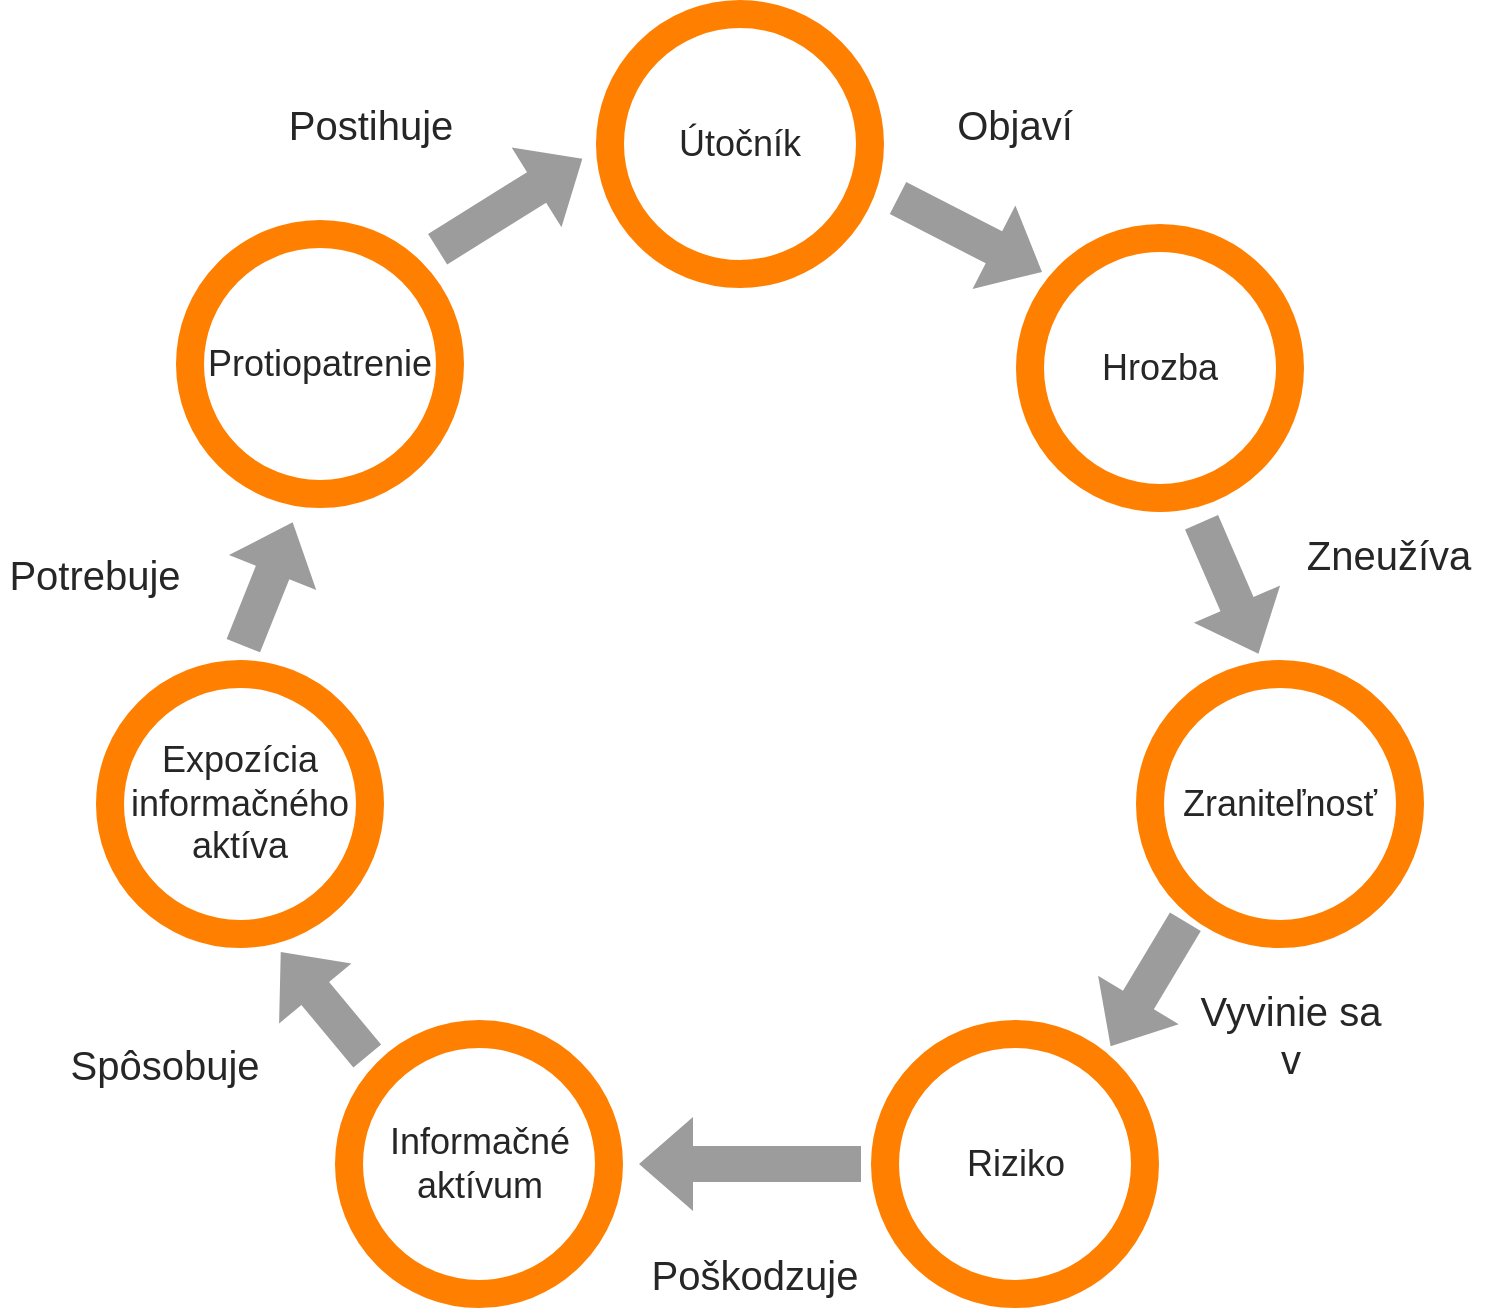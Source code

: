 <mxfile version="12.2.6" type="google" pages="1"><diagram id="P14XLoxm5kwDIDtlkHK1" name="Page-1"><mxGraphModel dx="1609" dy="931" grid="1" gridSize="10" guides="1" tooltips="1" connect="1" arrows="1" fold="1" page="1" pageScale="1" pageWidth="827" pageHeight="1169" math="0" shadow="0"><root><mxCell id="0"/><mxCell id="1" parent="0"/><mxCell id="r0DfNPbKt5wDCBW_aair-8" value="" style="shape=flexArrow;endArrow=classic;html=1;fontFamily=Arial;fontStyle=0;fontSize=16;fillColor=#9C9C9C;strokeColor=none;strokeWidth=9;" parent="1" edge="1"><mxGeometry width="50" height="50" relative="1" as="geometry"><mxPoint x="470" y="130" as="sourcePoint"/><mxPoint x="550" y="171" as="targetPoint"/></mxGeometry></mxCell><mxCell id="r0DfNPbKt5wDCBW_aair-9" value="" style="shape=flexArrow;endArrow=classic;html=1;fontFamily=Arial;fontStyle=0;fontSize=16;strokeColor=none;fillColor=#9C9C9C;strokeWidth=9;" parent="1" edge="1"><mxGeometry width="50" height="50" relative="1" as="geometry"><mxPoint x="624" y="290" as="sourcePoint"/><mxPoint x="656" y="364" as="targetPoint"/></mxGeometry></mxCell><mxCell id="r0DfNPbKt5wDCBW_aair-10" value="" style="shape=flexArrow;endArrow=classic;html=1;fontFamily=Arial;fontStyle=0;fontSize=16;strokeColor=none;fillColor=#9C9C9C;strokeWidth=9;" parent="1" edge="1"><mxGeometry width="50" height="50" relative="1" as="geometry"><mxPoint x="620" y="490" as="sourcePoint"/><mxPoint x="578" y="560" as="targetPoint"/></mxGeometry></mxCell><mxCell id="r0DfNPbKt5wDCBW_aair-11" value="" style="shape=flexArrow;endArrow=classic;html=1;fontFamily=Arial;fontStyle=0;fontSize=16;strokeColor=none;fillColor=#9C9C9C;strokeWidth=9;" parent="1" edge="1"><mxGeometry width="50" height="50" relative="1" as="geometry"><mxPoint x="460" y="615" as="sourcePoint"/><mxPoint x="340" y="615" as="targetPoint"/></mxGeometry></mxCell><mxCell id="r0DfNPbKt5wDCBW_aair-12" value="" style="shape=flexArrow;endArrow=classic;html=1;fontFamily=Arial;fontStyle=0;fontSize=16;strokeColor=none;fillColor=#9C9C9C;strokeWidth=9;" parent="1" edge="1"><mxGeometry width="50" height="50" relative="1" as="geometry"><mxPoint x="211.5" y="564.5" as="sourcePoint"/><mxPoint x="162.5" y="505.5" as="targetPoint"/></mxGeometry></mxCell><mxCell id="r0DfNPbKt5wDCBW_aair-13" value="" style="shape=flexArrow;endArrow=classic;html=1;fontFamily=Arial;fontStyle=0;fontSize=16;strokeColor=none;fillColor=#9C9C9C;strokeWidth=9;" parent="1" edge="1"><mxGeometry width="50" height="50" relative="1" as="geometry"><mxPoint x="240" y="160" as="sourcePoint"/><mxPoint x="320" y="110" as="targetPoint"/></mxGeometry></mxCell><mxCell id="r0DfNPbKt5wDCBW_aair-14" value="" style="shape=flexArrow;endArrow=classic;html=1;fontFamily=Arial;fontStyle=0;fontSize=16;strokeColor=none;fillColor=#9C9C9C;strokeWidth=9;" parent="1" edge="1"><mxGeometry width="50" height="50" relative="1" as="geometry"><mxPoint x="145" y="360" as="sourcePoint"/><mxPoint x="173" y="290" as="targetPoint"/></mxGeometry></mxCell><mxCell id="r0DfNPbKt5wDCBW_aair-15" value="Objaví" style="text;html=1;strokeColor=none;fillColor=none;align=center;verticalAlign=middle;whiteSpace=wrap;rounded=0;fontFamily=Arial;fontStyle=0;fontSize=20;fontColor=#262626;" parent="1" vertex="1"><mxGeometry x="485" y="75" width="95" height="40" as="geometry"/></mxCell><mxCell id="r0DfNPbKt5wDCBW_aair-16" value="Vyvinie sa v" style="text;html=1;strokeColor=none;fillColor=none;align=center;verticalAlign=middle;whiteSpace=wrap;rounded=0;fontFamily=Arial;fontStyle=0;fontSize=20;fontColor=#262626;" parent="1" vertex="1"><mxGeometry x="622.5" y="530" width="95" height="40" as="geometry"/></mxCell><mxCell id="r0DfNPbKt5wDCBW_aair-17" value="Poškodzuje" style="text;html=1;strokeColor=none;fillColor=none;align=center;verticalAlign=middle;whiteSpace=wrap;rounded=0;fontFamily=Arial;fontStyle=0;fontSize=20;fontColor=#262626;" parent="1" vertex="1"><mxGeometry x="355" y="650" width="95" height="40" as="geometry"/></mxCell><mxCell id="r0DfNPbKt5wDCBW_aair-18" value="Spôsobuje" style="text;html=1;strokeColor=none;fillColor=none;align=center;verticalAlign=middle;whiteSpace=wrap;rounded=0;fontFamily=Arial;fontStyle=0;fontSize=20;fontColor=#262626;" parent="1" vertex="1"><mxGeometry x="60" y="544.5" width="95" height="40" as="geometry"/></mxCell><mxCell id="r0DfNPbKt5wDCBW_aair-19" value="Potrebuje" style="text;html=1;strokeColor=none;fillColor=none;align=center;verticalAlign=middle;whiteSpace=wrap;rounded=0;fontFamily=Arial;fontStyle=0;fontSize=20;fontColor=#262626;" parent="1" vertex="1"><mxGeometry x="25" y="300" width="95" height="40" as="geometry"/></mxCell><mxCell id="r0DfNPbKt5wDCBW_aair-20" value="Postihuje" style="text;html=1;strokeColor=none;fillColor=none;align=center;verticalAlign=middle;whiteSpace=wrap;rounded=0;fontFamily=Arial;fontStyle=0;fontSize=20;fontColor=#262626;" parent="1" vertex="1"><mxGeometry x="162.5" y="75" width="95" height="40" as="geometry"/></mxCell><mxCell id="r0DfNPbKt5wDCBW_aair-21" value="Zneužíva" style="text;html=1;strokeColor=none;fillColor=none;align=center;verticalAlign=middle;whiteSpace=wrap;rounded=0;fontFamily=Arial;fontStyle=0;fontSize=20;fontColor=#262626;" parent="1" vertex="1"><mxGeometry x="672" y="290" width="95" height="40" as="geometry"/></mxCell><mxCell id="r0DfNPbKt5wDCBW_aair-1" value="&lt;font style=&quot;font-size: 18px&quot;&gt;Útočník&lt;/font&gt;" style="ellipse;whiteSpace=wrap;html=1;aspect=fixed;fontFamily=Arial;fontStyle=0;fontSize=16;strokeColor=#FF8000;strokeWidth=14;fontColor=#262626;" parent="1" vertex="1"><mxGeometry x="330" y="40" width="130" height="130" as="geometry"/></mxCell><mxCell id="r0DfNPbKt5wDCBW_aair-2" value="&lt;font style=&quot;font-size: 18px&quot;&gt;Hrozba&lt;/font&gt;" style="ellipse;whiteSpace=wrap;html=1;aspect=fixed;fontFamily=Arial;fontStyle=0;fontSize=16;strokeColor=#FF8000;strokeWidth=14;fontColor=#262626;" parent="1" vertex="1"><mxGeometry x="540" y="152" width="130" height="130" as="geometry"/></mxCell><mxCell id="r0DfNPbKt5wDCBW_aair-3" value="&lt;font style=&quot;font-size: 18px&quot;&gt;Zraniteľnosť&lt;/font&gt;" style="ellipse;whiteSpace=wrap;html=1;aspect=fixed;fontFamily=Arial;fontStyle=0;fontSize=16;strokeColor=#FF8000;strokeWidth=14;fontColor=#262626;" parent="1" vertex="1"><mxGeometry x="600" y="370" width="130" height="130" as="geometry"/></mxCell><mxCell id="r0DfNPbKt5wDCBW_aair-4" value="&lt;font style=&quot;font-size: 18px&quot;&gt;Riziko&lt;/font&gt;" style="ellipse;whiteSpace=wrap;html=1;aspect=fixed;fontFamily=Arial;fontStyle=0;fontSize=16;strokeColor=#FF8000;strokeWidth=14;fontColor=#262626;" parent="1" vertex="1"><mxGeometry x="467.5" y="550" width="130" height="130" as="geometry"/></mxCell><mxCell id="r0DfNPbKt5wDCBW_aair-5" value="&lt;font style=&quot;font-size: 18px&quot;&gt;Informačné &lt;br&gt;aktívum&lt;/font&gt;" style="ellipse;whiteSpace=wrap;html=1;aspect=fixed;fontFamily=Arial;fontStyle=0;fontSize=16;strokeColor=#FF8000;strokeWidth=14;fontColor=#262626;" parent="1" vertex="1"><mxGeometry x="199.5" y="550" width="130" height="130" as="geometry"/></mxCell><mxCell id="r0DfNPbKt5wDCBW_aair-6" value="&lt;font style=&quot;font-size: 18px&quot;&gt;Expozícia informačného aktíva&lt;/font&gt;" style="ellipse;whiteSpace=wrap;html=1;aspect=fixed;fontFamily=Arial;fontStyle=0;fontSize=16;strokeColor=#FF8000;strokeWidth=14;fontColor=#262626;" parent="1" vertex="1"><mxGeometry x="80" y="370" width="130" height="130" as="geometry"/></mxCell><mxCell id="r0DfNPbKt5wDCBW_aair-7" value="&lt;font style=&quot;font-size: 18px&quot;&gt;Protiopatrenie&lt;/font&gt;" style="ellipse;whiteSpace=wrap;html=1;aspect=fixed;fontFamily=Arial;fontStyle=0;fontSize=16;strokeColor=#FF8000;strokeWidth=14;fontColor=#262626;" parent="1" vertex="1"><mxGeometry x="120" y="150" width="130" height="130" as="geometry"/></mxCell></root></mxGraphModel></diagram></mxfile>